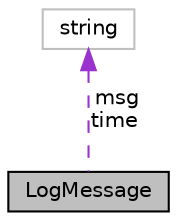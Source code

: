 digraph "LogMessage"
{
 // LATEX_PDF_SIZE
  edge [fontname="Helvetica",fontsize="10",labelfontname="Helvetica",labelfontsize="10"];
  node [fontname="Helvetica",fontsize="10",shape=record];
  Node1 [label="LogMessage",height=0.2,width=0.4,color="black", fillcolor="grey75", style="filled", fontcolor="black",tooltip="Messages with timestamps."];
  Node2 -> Node1 [dir="back",color="darkorchid3",fontsize="10",style="dashed",label=" msg\ntime" ,fontname="Helvetica"];
  Node2 [label="string",height=0.2,width=0.4,color="grey75", fillcolor="white", style="filled",tooltip=" "];
}
